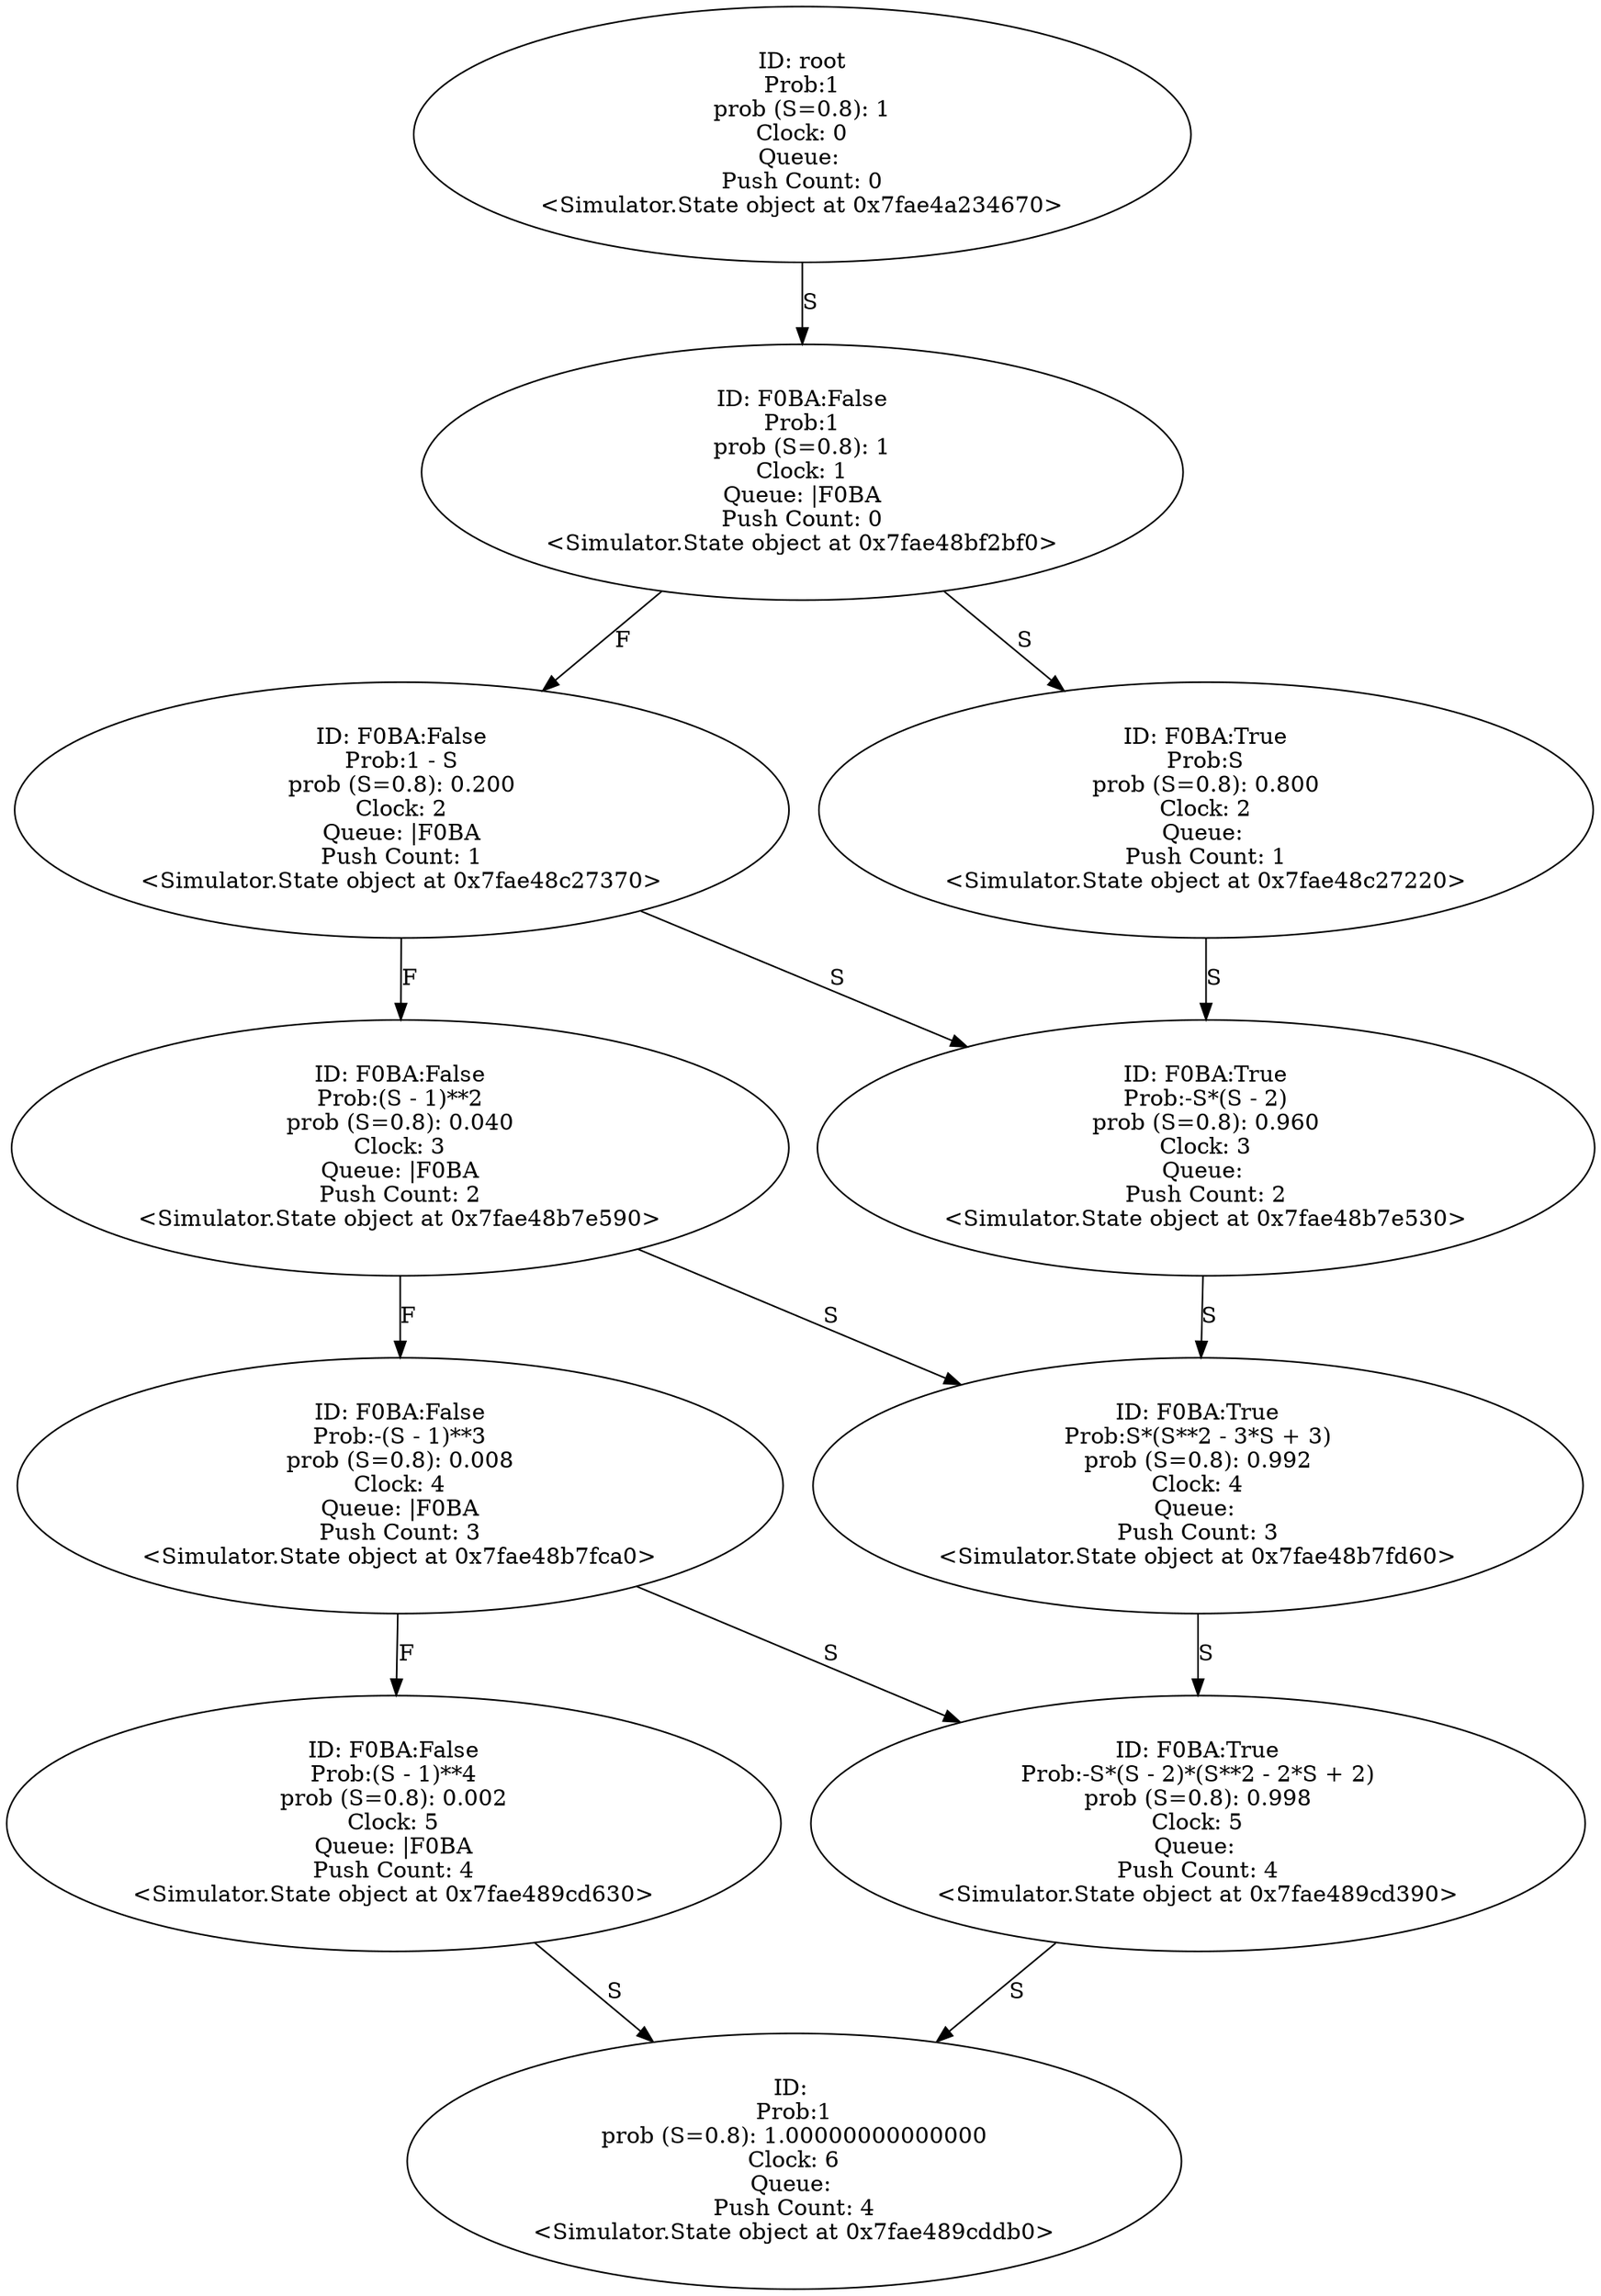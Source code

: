 digraph "./Output/pulls.wrp" {
	<Simulator.State object at 0x7fae4a234670> [label="ID: root
Prob:1
prob (S=0.8): 1
Clock: 0
Queue: 
Push Count: 0
<Simulator.State object at 0x7fae4a234670>"]
	<Simulator.State object at 0x7fae4a234670> -> <Simulator.State object at 0x7fae48bf2bf0> [label=S]
	<Simulator.State object at 0x7fae48bf2bf0> [label="ID: F0BA:False
Prob:1
prob (S=0.8): 1
Clock: 1
Queue: |F0BA
Push Count: 0
<Simulator.State object at 0x7fae48bf2bf0>"]
	<Simulator.State object at 0x7fae48bf2bf0> -> <Simulator.State object at 0x7fae48c27370> [label=F]
	<Simulator.State object at 0x7fae48bf2bf0> -> <Simulator.State object at 0x7fae48c27220> [label=S]
	<Simulator.State object at 0x7fae48c27370> [label="ID: F0BA:False
Prob:1 - S
prob (S=0.8): 0.200
Clock: 2
Queue: |F0BA
Push Count: 1
<Simulator.State object at 0x7fae48c27370>"]
	<Simulator.State object at 0x7fae48c27370> -> <Simulator.State object at 0x7fae48b7e590> [label=F]
	<Simulator.State object at 0x7fae48c27370> -> <Simulator.State object at 0x7fae48b7e530> [label=S]
	<Simulator.State object at 0x7fae48c27220> [label="ID: F0BA:True
Prob:S
prob (S=0.8): 0.800
Clock: 2
Queue: 
Push Count: 1
<Simulator.State object at 0x7fae48c27220>"]
	<Simulator.State object at 0x7fae48c27220> -> <Simulator.State object at 0x7fae48b7e530> [label=S]
	<Simulator.State object at 0x7fae48b7e590> [label="ID: F0BA:False
Prob:(S - 1)**2
prob (S=0.8): 0.040
Clock: 3
Queue: |F0BA
Push Count: 2
<Simulator.State object at 0x7fae48b7e590>"]
	<Simulator.State object at 0x7fae48b7e590> -> <Simulator.State object at 0x7fae48b7fca0> [label=F]
	<Simulator.State object at 0x7fae48b7e590> -> <Simulator.State object at 0x7fae48b7fd60> [label=S]
	<Simulator.State object at 0x7fae48b7e530> [label="ID: F0BA:True
Prob:-S*(S - 2)
prob (S=0.8): 0.960
Clock: 3
Queue: 
Push Count: 2
<Simulator.State object at 0x7fae48b7e530>"]
	<Simulator.State object at 0x7fae48b7e530> -> <Simulator.State object at 0x7fae48b7fd60> [label=S]
	<Simulator.State object at 0x7fae48b7fca0> [label="ID: F0BA:False
Prob:-(S - 1)**3
prob (S=0.8): 0.008
Clock: 4
Queue: |F0BA
Push Count: 3
<Simulator.State object at 0x7fae48b7fca0>"]
	<Simulator.State object at 0x7fae48b7fca0> -> <Simulator.State object at 0x7fae489cd630> [label=F]
	<Simulator.State object at 0x7fae48b7fca0> -> <Simulator.State object at 0x7fae489cd390> [label=S]
	<Simulator.State object at 0x7fae48b7fd60> [label="ID: F0BA:True
Prob:S*(S**2 - 3*S + 3)
prob (S=0.8): 0.992
Clock: 4
Queue: 
Push Count: 3
<Simulator.State object at 0x7fae48b7fd60>"]
	<Simulator.State object at 0x7fae48b7fd60> -> <Simulator.State object at 0x7fae489cd390> [label=S]
	<Simulator.State object at 0x7fae489cd630> [label="ID: F0BA:False
Prob:(S - 1)**4
prob (S=0.8): 0.002
Clock: 5
Queue: |F0BA
Push Count: 4
<Simulator.State object at 0x7fae489cd630>"]
	<Simulator.State object at 0x7fae489cd630> -> <Simulator.State object at 0x7fae489cddb0> [label=S]
	<Simulator.State object at 0x7fae489cd390> [label="ID: F0BA:True
Prob:-S*(S - 2)*(S**2 - 2*S + 2)
prob (S=0.8): 0.998
Clock: 5
Queue: 
Push Count: 4
<Simulator.State object at 0x7fae489cd390>"]
	<Simulator.State object at 0x7fae489cd390> -> <Simulator.State object at 0x7fae489cddb0> [label=S]
	<Simulator.State object at 0x7fae489cddb0> [label="ID: 
Prob:1
prob (S=0.8): 1.00000000000000
Clock: 6
Queue: 
Push Count: 4
<Simulator.State object at 0x7fae489cddb0>"]
}
